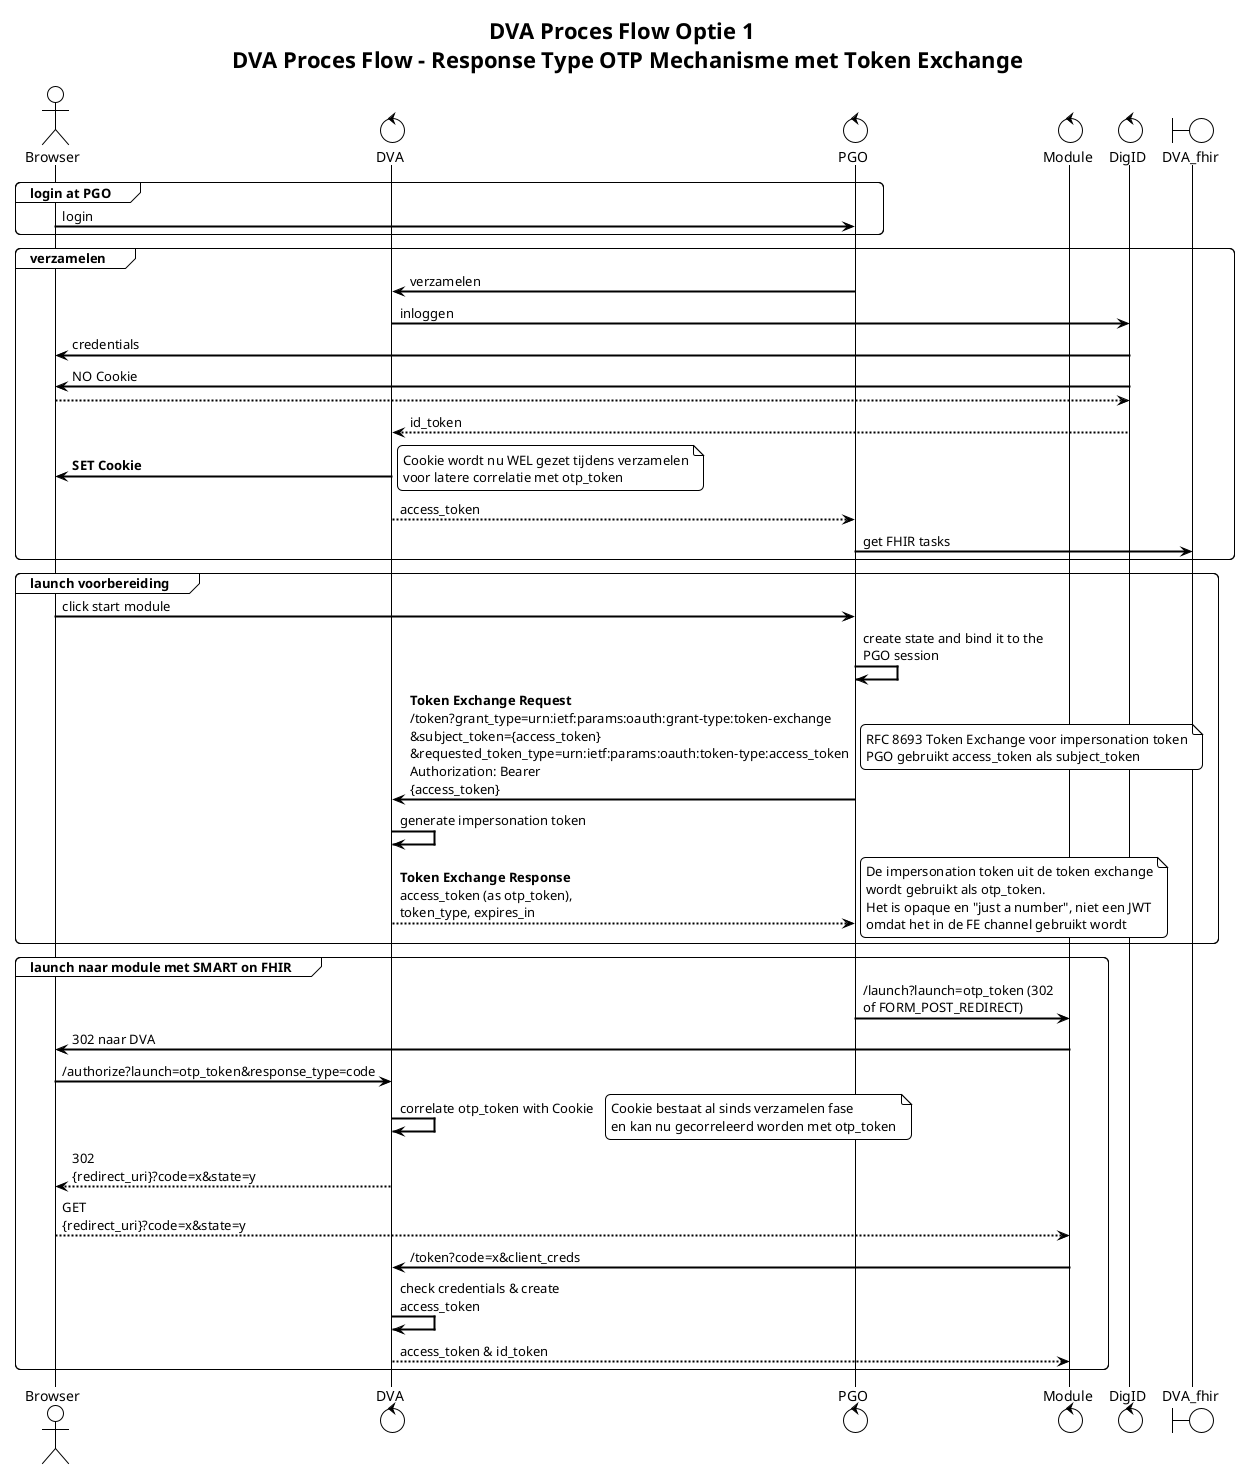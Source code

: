 @startuml
title DVA Proces Flow Optie 1 \n DVA Proces Flow - Response Type OTP Mechanisme met Token Exchange
!theme plain
skinparam backgroundColor white
skinparam sequenceArrowThickness 2
skinparam roundcorner 10
skinparam maxMessageSize 200

actor Browser
control DVA
control PGO
control Module
control DigID
boundary DVA_fhir

group login at PGO
Browser -> PGO: login
end

group verzamelen
PGO -> DVA: verzamelen
DVA -> DigID: inloggen
DigID -> Browser: credentials
DigID -> Browser: NO Cookie
Browser --> DigID
DigID --> DVA: id_token
DVA -> Browser: **SET Cookie**
note right
Cookie wordt nu WEL gezet tijdens verzamelen
voor latere correlatie met otp_token
end note
DVA --> PGO: access_token
PGO -> DVA_fhir: get FHIR tasks
end

group launch voorbereiding
Browser -> PGO: click start module
PGO -> PGO: create state and bind it to the PGO session
PGO -> DVA: **Token Exchange Request**\n/token?grant_type=urn:ietf:params:oauth:grant-type:token-exchange\n&subject_token={access_token}\n&requested_token_type=urn:ietf:params:oauth:token-type:access_token\nAuthorization: Bearer {access_token}
note right
RFC 8693 Token Exchange voor impersonation token
PGO gebruikt access_token als subject_token
end note
DVA -> DVA: generate impersonation token
DVA --> PGO: **Token Exchange Response**\naccess_token (as otp_token), token_type, expires_in
note right
De impersonation token uit de token exchange
wordt gebruikt als otp_token.
Het is opaque en "just a number", niet een JWT
omdat het in de FE channel gebruikt wordt
end note
end

group launch naar module met SMART on FHIR
PGO -> Module: /launch?launch=otp_token (302 of FORM_POST_REDIRECT)
Module -> Browser: 302 naar DVA
Browser -> DVA: /authorize?launch=otp_token&response_type=code
DVA -> DVA: correlate otp_token with Cookie
note right
Cookie bestaat al sinds verzamelen fase
en kan nu gecorreleerd worden met otp_token
end note
DVA --> Browser: 302 {redirect_uri}?code=x&state=y
Browser --> Module: GET {redirect_uri}?code=x&state=y
Module -> DVA: /token?code=x&client_creds
DVA -> DVA: check credentials & create access_token
DVA --> Module: access_token & id_token
end
@enduml
